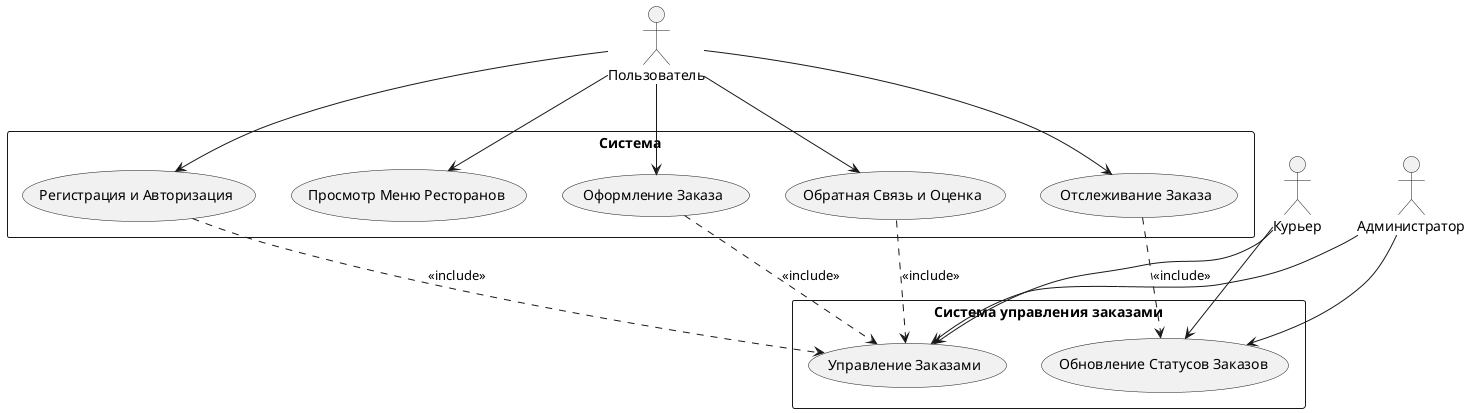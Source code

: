 @startuml "Диаграмма вариантов использования"

actor Пользователь
actor Курьер
actor Администратор

rectangle "Система" {
    usecase "Регистрация и Авторизация" as Регистрация_и_Авторизация
    usecase "Просмотр Меню Ресторанов" as Просмотр_Меню
    usecase "Оформление Заказа" as Оформление_Заказа
    usecase "Отслеживание Заказа" as Отслеживание_Заказа
    usecase "Обратная Связь и Оценка" as Обратная_Связь
}

rectangle "Система управления заказами" {
    usecase "Управление Заказами" as Управление_Заказами
    usecase "Обновление Статусов Заказов" as Обновление_Статусов
}

Пользователь --> Регистрация_и_Авторизация
Пользователь --> Просмотр_Меню
Пользователь --> Оформление_Заказа
Пользователь --> Отслеживание_Заказа
Пользователь --> Обратная_Связь

Курьер --> Управление_Заказами
Курьер --> Обновление_Статусов

Администратор --> Управление_Заказами
Администратор --> Обновление_Статусов

Регистрация_и_Авторизация ..> Управление_Заказами : <<include>>
Оформление_Заказа ..> Управление_Заказами : <<include>>
Отслеживание_Заказа ..> Обновление_Статусов : <<include>>
Обратная_Связь ..> Управление_Заказами : <<include>>
@enduml
